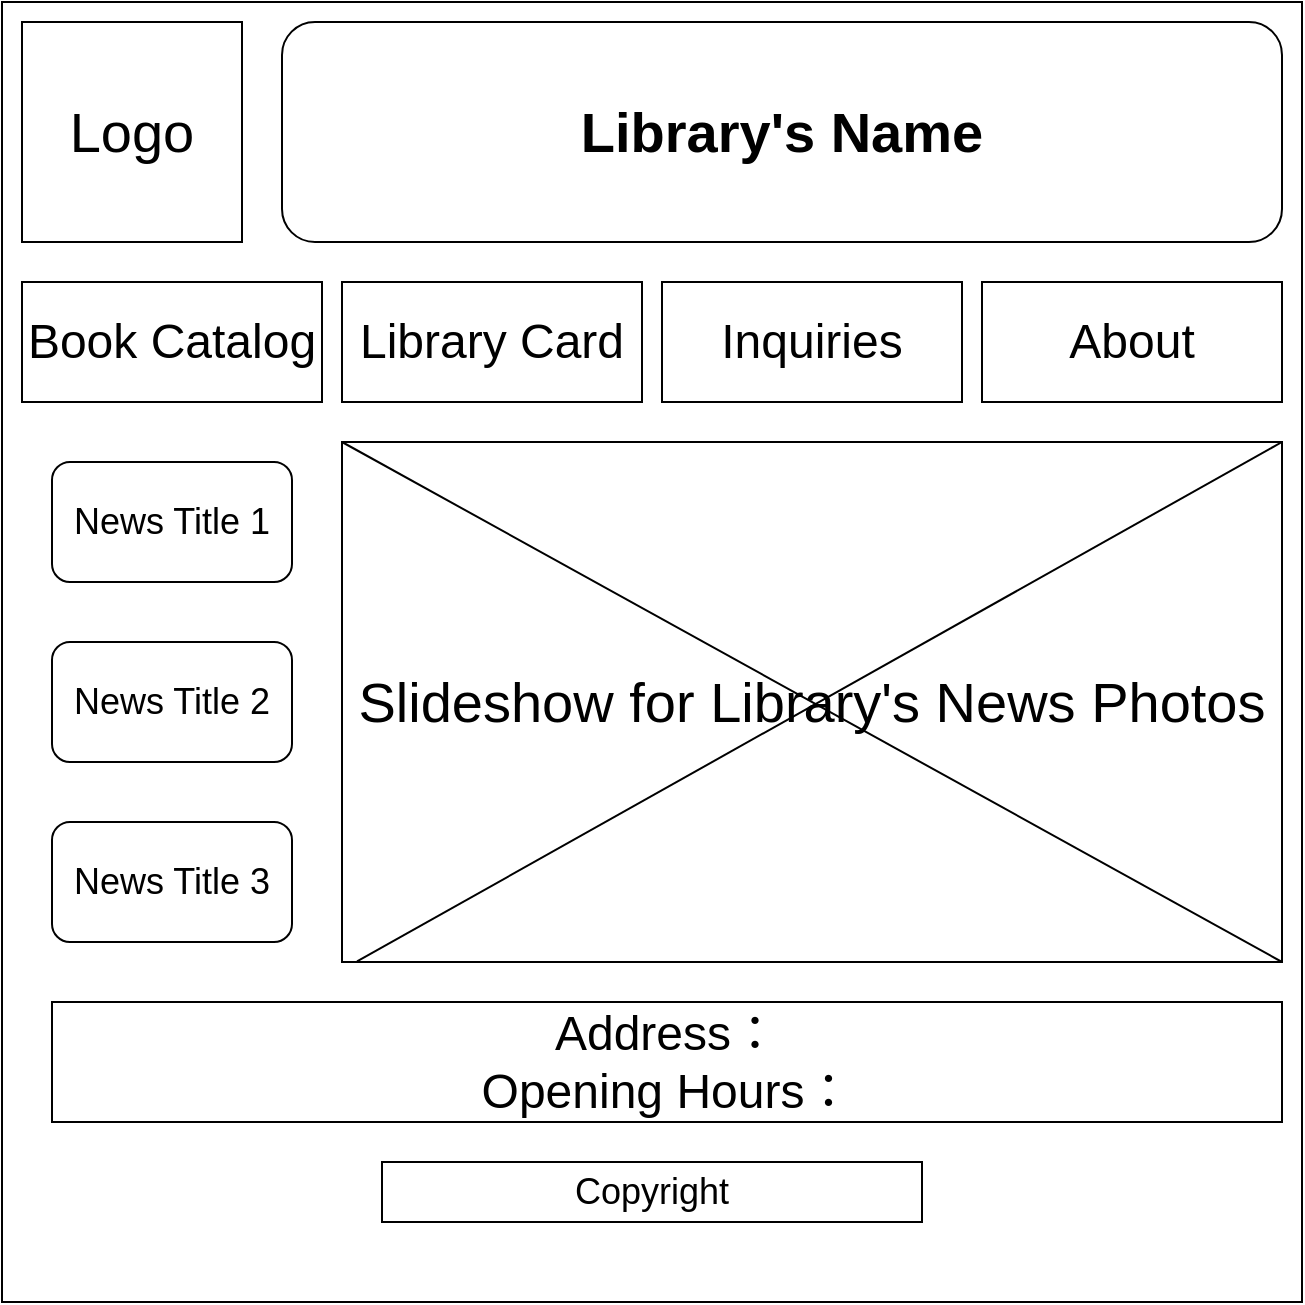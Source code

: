 <mxfile version="24.7.16">
  <diagram name="第 1 页" id="vrRxUIPaBHX0UUmL-tkq">
    <mxGraphModel dx="1628" dy="1993" grid="1" gridSize="10" guides="1" tooltips="1" connect="1" arrows="1" fold="1" page="1" pageScale="1" pageWidth="827" pageHeight="1169" math="0" shadow="0">
      <root>
        <mxCell id="0" />
        <mxCell id="1" parent="0" />
        <mxCell id="02rUWr7pG5b4yDuSuZ4g-1" value="" style="whiteSpace=wrap;html=1;aspect=fixed;" parent="1" vertex="1">
          <mxGeometry x="70" y="-20" width="650" height="650" as="geometry" />
        </mxCell>
        <mxCell id="02rUWr7pG5b4yDuSuZ4g-3" value="&lt;font style=&quot;font-size: 28px;&quot;&gt;Logo&lt;/font&gt;" style="whiteSpace=wrap;html=1;aspect=fixed;" parent="1" vertex="1">
          <mxGeometry x="80" y="-10" width="110" height="110" as="geometry" />
        </mxCell>
        <mxCell id="02rUWr7pG5b4yDuSuZ4g-4" value="&lt;font style=&quot;font-size: 28px;&quot;&gt;&lt;b&gt;Library&#39;s Name&lt;/b&gt;&lt;/font&gt;" style="rounded=1;whiteSpace=wrap;html=1;" parent="1" vertex="1">
          <mxGeometry x="210" y="-10" width="500" height="110" as="geometry" />
        </mxCell>
        <mxCell id="02rUWr7pG5b4yDuSuZ4g-5" value="&lt;font style=&quot;font-size: 24px;&quot;&gt;Book Catalog&lt;/font&gt;" style="rounded=0;whiteSpace=wrap;html=1;" parent="1" vertex="1">
          <mxGeometry x="80" y="120" width="150" height="60" as="geometry" />
        </mxCell>
        <mxCell id="02rUWr7pG5b4yDuSuZ4g-6" value="&lt;font style=&quot;font-size: 24px;&quot;&gt;Library Card&lt;/font&gt;" style="rounded=0;whiteSpace=wrap;html=1;" parent="1" vertex="1">
          <mxGeometry x="240" y="120" width="150" height="60" as="geometry" />
        </mxCell>
        <mxCell id="02rUWr7pG5b4yDuSuZ4g-7" value="&lt;font style=&quot;font-size: 24px;&quot;&gt;Inquiries&lt;/font&gt;" style="rounded=0;whiteSpace=wrap;html=1;" parent="1" vertex="1">
          <mxGeometry x="400" y="120" width="150" height="60" as="geometry" />
        </mxCell>
        <mxCell id="02rUWr7pG5b4yDuSuZ4g-8" value="&lt;font style=&quot;font-size: 24px;&quot;&gt;About&lt;/font&gt;" style="rounded=0;whiteSpace=wrap;html=1;" parent="1" vertex="1">
          <mxGeometry x="560" y="120" width="150" height="60" as="geometry" />
        </mxCell>
        <mxCell id="02rUWr7pG5b4yDuSuZ4g-10" value="&lt;font style=&quot;font-size: 28px;&quot;&gt;Slideshow for Library&#39;s News Photos&lt;/font&gt;" style="rounded=0;whiteSpace=wrap;html=1;" parent="1" vertex="1">
          <mxGeometry x="240" y="200" width="470" height="260" as="geometry" />
        </mxCell>
        <mxCell id="02rUWr7pG5b4yDuSuZ4g-14" value="" style="endArrow=none;html=1;rounded=0;entryX=0.016;entryY=0.999;entryDx=0;entryDy=0;entryPerimeter=0;exitX=1;exitY=0;exitDx=0;exitDy=0;" parent="1" source="02rUWr7pG5b4yDuSuZ4g-10" target="02rUWr7pG5b4yDuSuZ4g-10" edge="1">
          <mxGeometry width="50" height="50" relative="1" as="geometry">
            <mxPoint x="458.25" y="260" as="sourcePoint" />
            <mxPoint x="458.25" y="305.442" as="targetPoint" />
            <Array as="points" />
          </mxGeometry>
        </mxCell>
        <mxCell id="02rUWr7pG5b4yDuSuZ4g-16" value="" style="endArrow=none;html=1;rounded=0;entryX=1;entryY=1;entryDx=0;entryDy=0;exitX=0;exitY=0;exitDx=0;exitDy=0;" parent="1" source="02rUWr7pG5b4yDuSuZ4g-10" target="02rUWr7pG5b4yDuSuZ4g-10" edge="1">
          <mxGeometry width="50" height="50" relative="1" as="geometry">
            <mxPoint x="390" y="440" as="sourcePoint" />
            <mxPoint x="440" y="390" as="targetPoint" />
          </mxGeometry>
        </mxCell>
        <mxCell id="02rUWr7pG5b4yDuSuZ4g-17" value="&lt;font style=&quot;font-size: 18px;&quot;&gt;News Title 1&lt;/font&gt;" style="rounded=1;whiteSpace=wrap;html=1;" parent="1" vertex="1">
          <mxGeometry x="95" y="210" width="120" height="60" as="geometry" />
        </mxCell>
        <mxCell id="02rUWr7pG5b4yDuSuZ4g-18" value="&lt;font style=&quot;font-size: 18px;&quot;&gt;News Title 2&lt;/font&gt;" style="rounded=1;whiteSpace=wrap;html=1;" parent="1" vertex="1">
          <mxGeometry x="95" y="300" width="120" height="60" as="geometry" />
        </mxCell>
        <mxCell id="02rUWr7pG5b4yDuSuZ4g-19" value="&lt;font style=&quot;font-size: 18px;&quot;&gt;News Title 3&lt;/font&gt;" style="rounded=1;whiteSpace=wrap;html=1;" parent="1" vertex="1">
          <mxGeometry x="95" y="390" width="120" height="60" as="geometry" />
        </mxCell>
        <mxCell id="02rUWr7pG5b4yDuSuZ4g-20" value="&lt;font style=&quot;font-size: 24px;&quot;&gt;Address：&lt;/font&gt;&lt;div style=&quot;font-size: 24px;&quot;&gt;&lt;font style=&quot;font-size: 24px;&quot;&gt;Opening Hours：&lt;/font&gt;&lt;/div&gt;" style="rounded=0;whiteSpace=wrap;html=1;" parent="1" vertex="1">
          <mxGeometry x="95" y="480" width="615" height="60" as="geometry" />
        </mxCell>
        <mxCell id="02rUWr7pG5b4yDuSuZ4g-21" value="&lt;font style=&quot;font-size: 18px;&quot;&gt;Copyright&lt;/font&gt;" style="rounded=0;whiteSpace=wrap;html=1;" parent="1" vertex="1">
          <mxGeometry x="260" y="560" width="270" height="30" as="geometry" />
        </mxCell>
      </root>
    </mxGraphModel>
  </diagram>
</mxfile>
